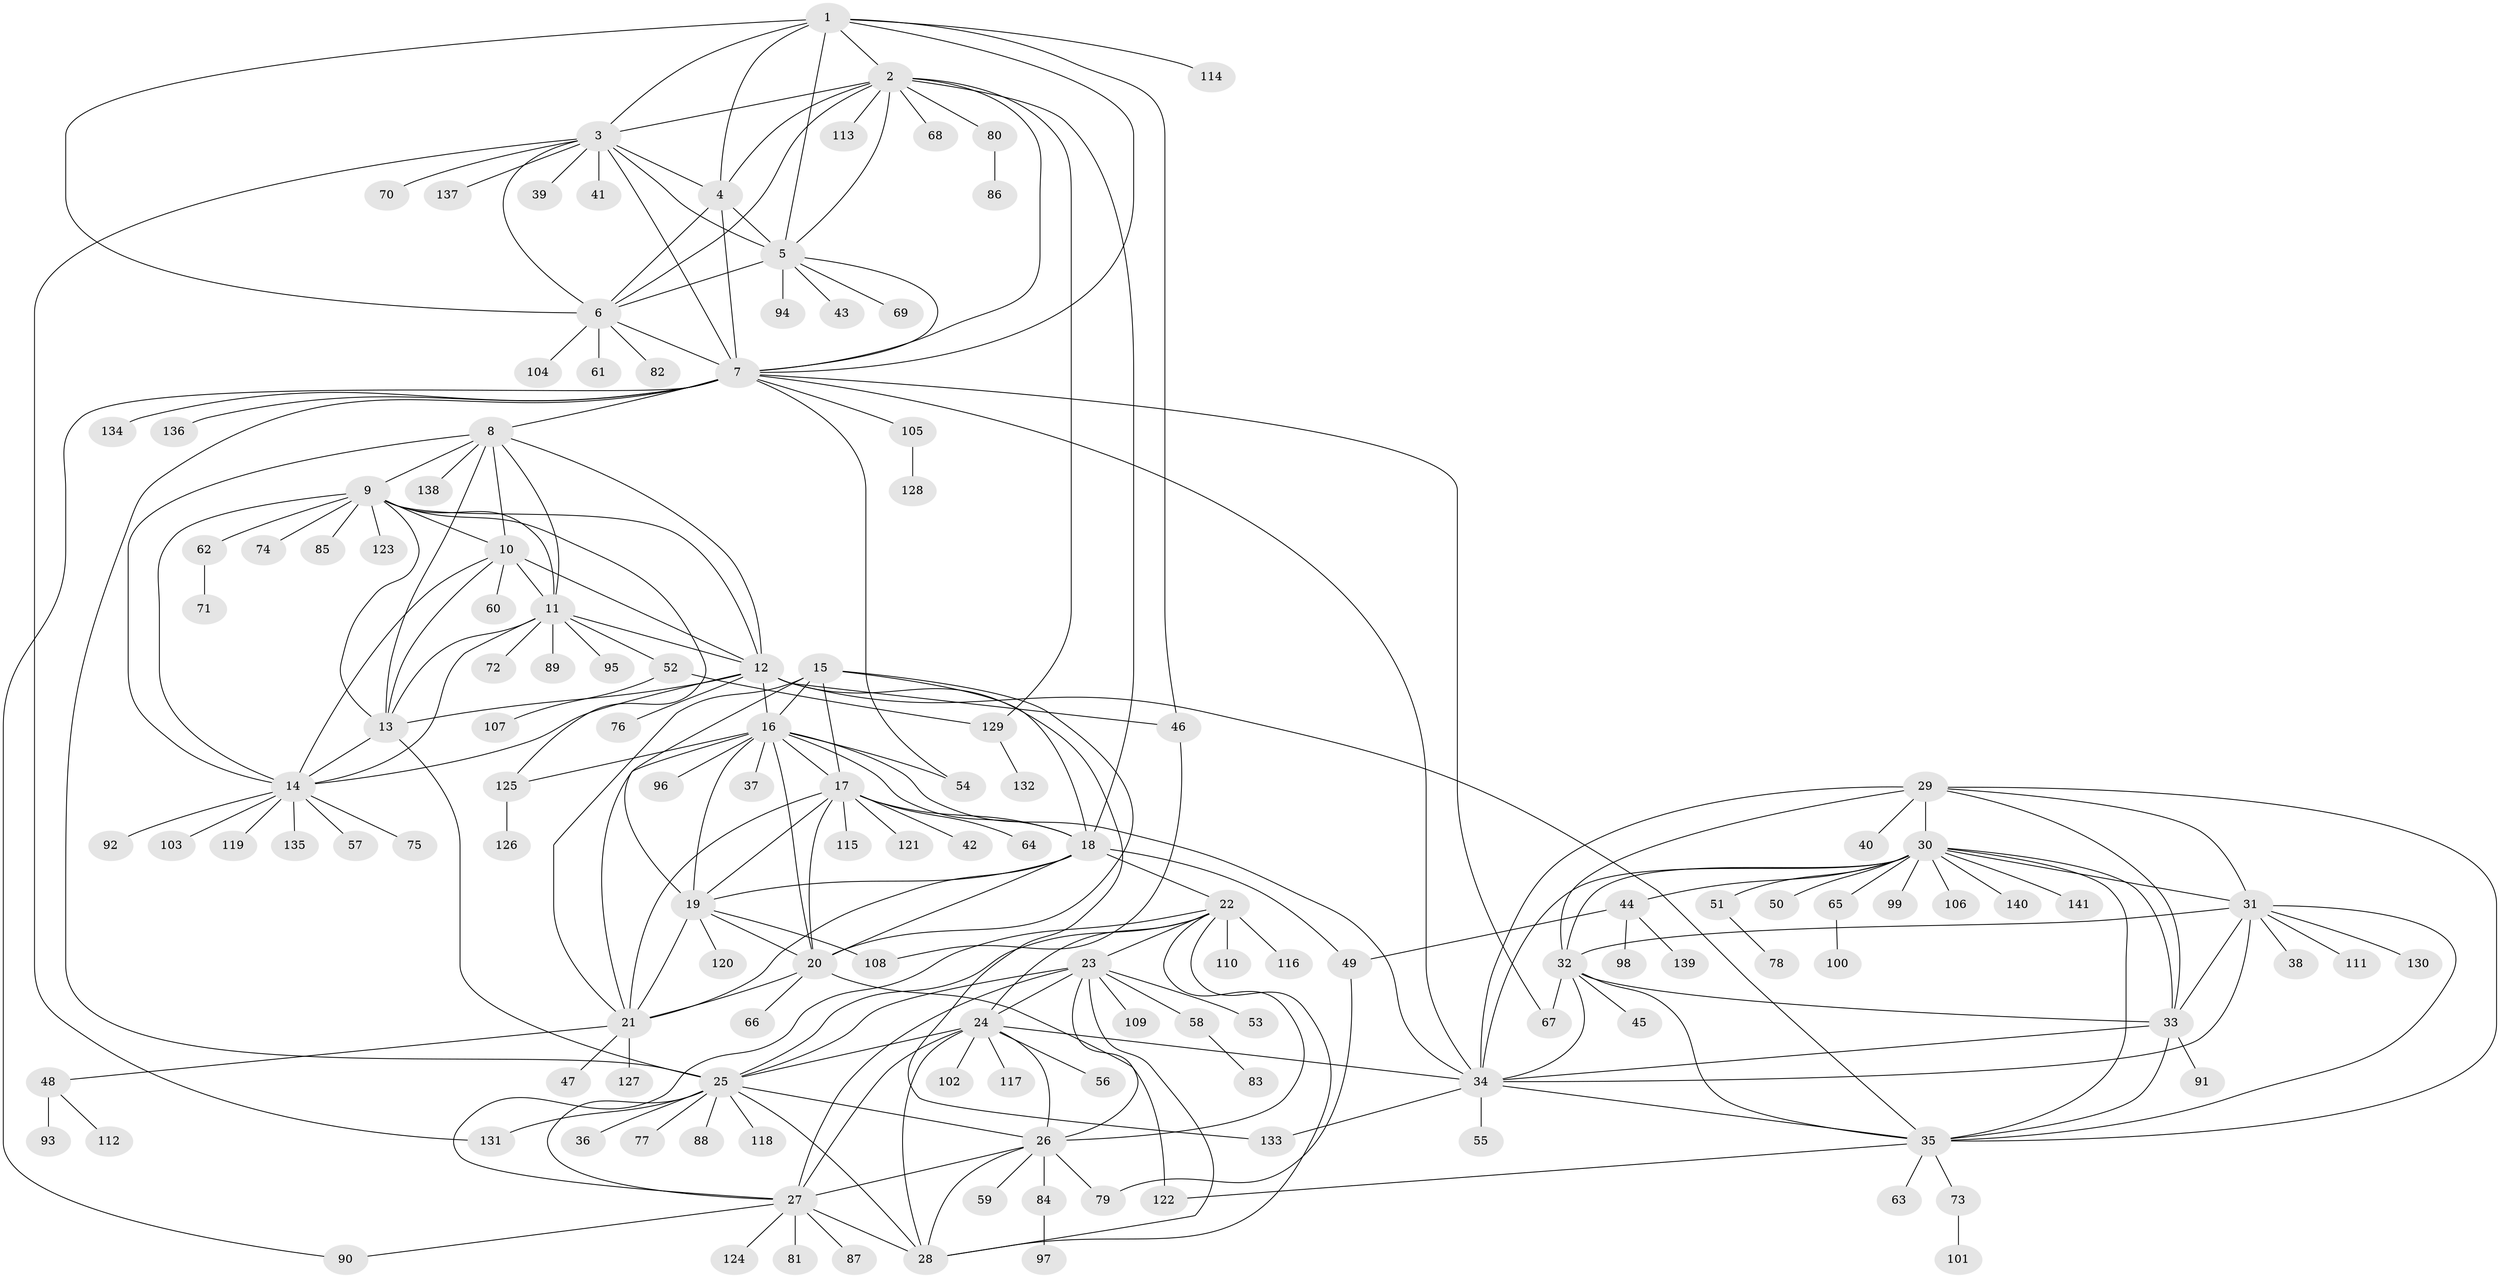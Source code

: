// Generated by graph-tools (version 1.1) at 2025/50/03/09/25 03:50:42]
// undirected, 141 vertices, 233 edges
graph export_dot {
graph [start="1"]
  node [color=gray90,style=filled];
  1;
  2;
  3;
  4;
  5;
  6;
  7;
  8;
  9;
  10;
  11;
  12;
  13;
  14;
  15;
  16;
  17;
  18;
  19;
  20;
  21;
  22;
  23;
  24;
  25;
  26;
  27;
  28;
  29;
  30;
  31;
  32;
  33;
  34;
  35;
  36;
  37;
  38;
  39;
  40;
  41;
  42;
  43;
  44;
  45;
  46;
  47;
  48;
  49;
  50;
  51;
  52;
  53;
  54;
  55;
  56;
  57;
  58;
  59;
  60;
  61;
  62;
  63;
  64;
  65;
  66;
  67;
  68;
  69;
  70;
  71;
  72;
  73;
  74;
  75;
  76;
  77;
  78;
  79;
  80;
  81;
  82;
  83;
  84;
  85;
  86;
  87;
  88;
  89;
  90;
  91;
  92;
  93;
  94;
  95;
  96;
  97;
  98;
  99;
  100;
  101;
  102;
  103;
  104;
  105;
  106;
  107;
  108;
  109;
  110;
  111;
  112;
  113;
  114;
  115;
  116;
  117;
  118;
  119;
  120;
  121;
  122;
  123;
  124;
  125;
  126;
  127;
  128;
  129;
  130;
  131;
  132;
  133;
  134;
  135;
  136;
  137;
  138;
  139;
  140;
  141;
  1 -- 2;
  1 -- 3;
  1 -- 4;
  1 -- 5;
  1 -- 6;
  1 -- 7;
  1 -- 46;
  1 -- 114;
  2 -- 3;
  2 -- 4;
  2 -- 5;
  2 -- 6;
  2 -- 7;
  2 -- 18;
  2 -- 68;
  2 -- 80;
  2 -- 113;
  2 -- 129;
  3 -- 4;
  3 -- 5;
  3 -- 6;
  3 -- 7;
  3 -- 39;
  3 -- 41;
  3 -- 70;
  3 -- 131;
  3 -- 137;
  4 -- 5;
  4 -- 6;
  4 -- 7;
  5 -- 6;
  5 -- 7;
  5 -- 43;
  5 -- 69;
  5 -- 94;
  6 -- 7;
  6 -- 61;
  6 -- 82;
  6 -- 104;
  7 -- 8;
  7 -- 25;
  7 -- 34;
  7 -- 54;
  7 -- 67;
  7 -- 90;
  7 -- 105;
  7 -- 134;
  7 -- 136;
  8 -- 9;
  8 -- 10;
  8 -- 11;
  8 -- 12;
  8 -- 13;
  8 -- 14;
  8 -- 138;
  9 -- 10;
  9 -- 11;
  9 -- 12;
  9 -- 13;
  9 -- 14;
  9 -- 62;
  9 -- 74;
  9 -- 85;
  9 -- 123;
  9 -- 125;
  10 -- 11;
  10 -- 12;
  10 -- 13;
  10 -- 14;
  10 -- 60;
  11 -- 12;
  11 -- 13;
  11 -- 14;
  11 -- 52;
  11 -- 72;
  11 -- 89;
  11 -- 95;
  12 -- 13;
  12 -- 14;
  12 -- 16;
  12 -- 35;
  12 -- 46;
  12 -- 76;
  12 -- 133;
  13 -- 14;
  13 -- 25;
  14 -- 57;
  14 -- 75;
  14 -- 92;
  14 -- 103;
  14 -- 119;
  14 -- 135;
  15 -- 16;
  15 -- 17;
  15 -- 18;
  15 -- 19;
  15 -- 20;
  15 -- 21;
  16 -- 17;
  16 -- 18;
  16 -- 19;
  16 -- 20;
  16 -- 21;
  16 -- 34;
  16 -- 37;
  16 -- 54;
  16 -- 96;
  16 -- 125;
  17 -- 18;
  17 -- 19;
  17 -- 20;
  17 -- 21;
  17 -- 42;
  17 -- 64;
  17 -- 115;
  17 -- 121;
  18 -- 19;
  18 -- 20;
  18 -- 21;
  18 -- 22;
  18 -- 49;
  19 -- 20;
  19 -- 21;
  19 -- 108;
  19 -- 120;
  20 -- 21;
  20 -- 66;
  20 -- 122;
  21 -- 47;
  21 -- 48;
  21 -- 127;
  22 -- 23;
  22 -- 24;
  22 -- 25;
  22 -- 26;
  22 -- 27;
  22 -- 28;
  22 -- 110;
  22 -- 116;
  23 -- 24;
  23 -- 25;
  23 -- 26;
  23 -- 27;
  23 -- 28;
  23 -- 53;
  23 -- 58;
  23 -- 109;
  24 -- 25;
  24 -- 26;
  24 -- 27;
  24 -- 28;
  24 -- 34;
  24 -- 56;
  24 -- 102;
  24 -- 117;
  25 -- 26;
  25 -- 27;
  25 -- 28;
  25 -- 36;
  25 -- 77;
  25 -- 88;
  25 -- 118;
  25 -- 131;
  26 -- 27;
  26 -- 28;
  26 -- 59;
  26 -- 79;
  26 -- 84;
  27 -- 28;
  27 -- 81;
  27 -- 87;
  27 -- 90;
  27 -- 124;
  29 -- 30;
  29 -- 31;
  29 -- 32;
  29 -- 33;
  29 -- 34;
  29 -- 35;
  29 -- 40;
  30 -- 31;
  30 -- 32;
  30 -- 33;
  30 -- 34;
  30 -- 35;
  30 -- 44;
  30 -- 50;
  30 -- 51;
  30 -- 65;
  30 -- 99;
  30 -- 106;
  30 -- 140;
  30 -- 141;
  31 -- 32;
  31 -- 33;
  31 -- 34;
  31 -- 35;
  31 -- 38;
  31 -- 111;
  31 -- 130;
  32 -- 33;
  32 -- 34;
  32 -- 35;
  32 -- 45;
  32 -- 67;
  33 -- 34;
  33 -- 35;
  33 -- 91;
  34 -- 35;
  34 -- 55;
  34 -- 133;
  35 -- 63;
  35 -- 73;
  35 -- 122;
  44 -- 49;
  44 -- 98;
  44 -- 139;
  46 -- 108;
  48 -- 93;
  48 -- 112;
  49 -- 79;
  51 -- 78;
  52 -- 107;
  52 -- 129;
  58 -- 83;
  62 -- 71;
  65 -- 100;
  73 -- 101;
  80 -- 86;
  84 -- 97;
  105 -- 128;
  125 -- 126;
  129 -- 132;
}
